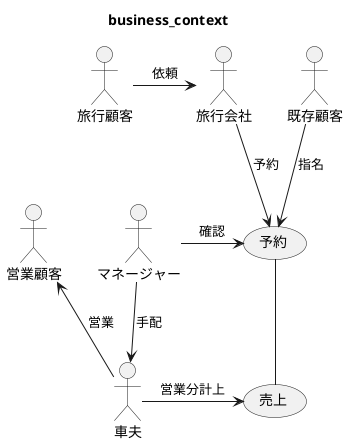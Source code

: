 @startuml

title business_context
actor 車夫
actor 旅行顧客
actor 営業顧客
actor 既存顧客
actor マネージャー
actor 旅行会社

(予約)
(売上)

(予約) -- (売上)

旅行顧客 -> 旅行会社 : 依頼

旅行会社 -down-> (予約) : 予約
既存顧客 -down-> (予約) : 指名

マネージャー -down-> 車夫 : 手配
車夫 -up-> 営業顧客 : 営業


マネージャー -right-> (予約) :確認
車夫 -right-> (売上) : 営業分計上

@enduml
